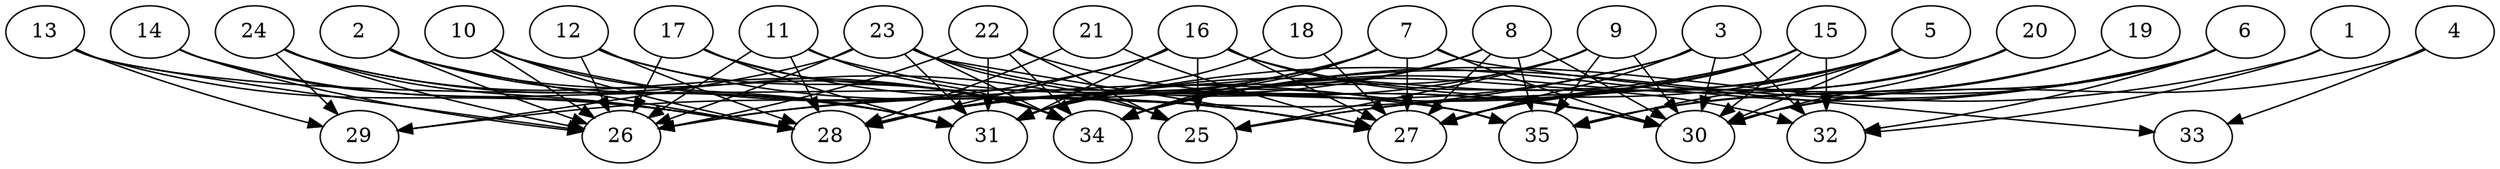 // DAG automatically generated by daggen at Thu Oct  3 14:05:37 2019
// ./daggen --dot -n 35 --ccr 0.5 --fat 0.9 --regular 0.9 --density 0.7 --mindata 5242880 --maxdata 52428800 
digraph G {
  1 [size="96387072", alpha="0.07", expect_size="48193536"] 
  1 -> 32 [size ="48193536"]
  1 -> 34 [size ="48193536"]
  2 [size="75685888", alpha="0.01", expect_size="37842944"] 
  2 -> 26 [size ="37842944"]
  2 -> 28 [size ="37842944"]
  2 -> 31 [size ="37842944"]
  2 -> 34 [size ="37842944"]
  3 [size="101900288", alpha="0.02", expect_size="50950144"] 
  3 -> 26 [size ="50950144"]
  3 -> 27 [size ="50950144"]
  3 -> 28 [size ="50950144"]
  3 -> 30 [size ="50950144"]
  3 -> 32 [size ="50950144"]
  4 [size="16195584", alpha="0.11", expect_size="8097792"] 
  4 -> 30 [size ="8097792"]
  4 -> 33 [size ="8097792"]
  5 [size="13989888", alpha="0.12", expect_size="6994944"] 
  5 -> 25 [size ="6994944"]
  5 -> 27 [size ="6994944"]
  5 -> 30 [size ="6994944"]
  5 -> 34 [size ="6994944"]
  5 -> 35 [size ="6994944"]
  6 [size="88797184", alpha="0.13", expect_size="44398592"] 
  6 -> 30 [size ="44398592"]
  6 -> 31 [size ="44398592"]
  6 -> 32 [size ="44398592"]
  6 -> 34 [size ="44398592"]
  6 -> 35 [size ="44398592"]
  7 [size="87785472", alpha="0.02", expect_size="43892736"] 
  7 -> 26 [size ="43892736"]
  7 -> 27 [size ="43892736"]
  7 -> 28 [size ="43892736"]
  7 -> 30 [size ="43892736"]
  7 -> 31 [size ="43892736"]
  7 -> 33 [size ="43892736"]
  7 -> 34 [size ="43892736"]
  8 [size="36820992", alpha="0.14", expect_size="18410496"] 
  8 -> 27 [size ="18410496"]
  8 -> 28 [size ="18410496"]
  8 -> 30 [size ="18410496"]
  8 -> 31 [size ="18410496"]
  8 -> 34 [size ="18410496"]
  8 -> 35 [size ="18410496"]
  9 [size="58710016", alpha="0.15", expect_size="29355008"] 
  9 -> 25 [size ="29355008"]
  9 -> 28 [size ="29355008"]
  9 -> 30 [size ="29355008"]
  9 -> 34 [size ="29355008"]
  9 -> 35 [size ="29355008"]
  10 [size="51970048", alpha="0.06", expect_size="25985024"] 
  10 -> 26 [size ="25985024"]
  10 -> 28 [size ="25985024"]
  10 -> 31 [size ="25985024"]
  10 -> 35 [size ="25985024"]
  11 [size="83376128", alpha="0.08", expect_size="41688064"] 
  11 -> 26 [size ="41688064"]
  11 -> 28 [size ="41688064"]
  11 -> 34 [size ="41688064"]
  11 -> 35 [size ="41688064"]
  12 [size="21194752", alpha="0.02", expect_size="10597376"] 
  12 -> 26 [size ="10597376"]
  12 -> 27 [size ="10597376"]
  12 -> 28 [size ="10597376"]
  12 -> 34 [size ="10597376"]
  13 [size="27488256", alpha="0.18", expect_size="13744128"] 
  13 -> 26 [size ="13744128"]
  13 -> 28 [size ="13744128"]
  13 -> 29 [size ="13744128"]
  13 -> 35 [size ="13744128"]
  14 [size="38000640", alpha="0.09", expect_size="19000320"] 
  14 -> 26 [size ="19000320"]
  14 -> 28 [size ="19000320"]
  14 -> 31 [size ="19000320"]
  15 [size="91365376", alpha="0.00", expect_size="45682688"] 
  15 -> 25 [size ="45682688"]
  15 -> 27 [size ="45682688"]
  15 -> 28 [size ="45682688"]
  15 -> 30 [size ="45682688"]
  15 -> 31 [size ="45682688"]
  15 -> 32 [size ="45682688"]
  16 [size="55736320", alpha="0.01", expect_size="27868160"] 
  16 -> 25 [size ="27868160"]
  16 -> 27 [size ="27868160"]
  16 -> 28 [size ="27868160"]
  16 -> 29 [size ="27868160"]
  16 -> 30 [size ="27868160"]
  16 -> 31 [size ="27868160"]
  16 -> 32 [size ="27868160"]
  17 [size="20725760", alpha="0.01", expect_size="10362880"] 
  17 -> 26 [size ="10362880"]
  17 -> 27 [size ="10362880"]
  17 -> 31 [size ="10362880"]
  17 -> 34 [size ="10362880"]
  18 [size="28430336", alpha="0.05", expect_size="14215168"] 
  18 -> 27 [size ="14215168"]
  18 -> 31 [size ="14215168"]
  19 [size="94001152", alpha="0.09", expect_size="47000576"] 
  19 -> 27 [size ="47000576"]
  19 -> 35 [size ="47000576"]
  20 [size="68380672", alpha="0.07", expect_size="34190336"] 
  20 -> 27 [size ="34190336"]
  20 -> 30 [size ="34190336"]
  20 -> 34 [size ="34190336"]
  21 [size="98959360", alpha="0.02", expect_size="49479680"] 
  21 -> 27 [size ="49479680"]
  21 -> 28 [size ="49479680"]
  22 [size="40998912", alpha="0.12", expect_size="20499456"] 
  22 -> 25 [size ="20499456"]
  22 -> 26 [size ="20499456"]
  22 -> 30 [size ="20499456"]
  22 -> 31 [size ="20499456"]
  22 -> 34 [size ="20499456"]
  23 [size="48769024", alpha="0.01", expect_size="24384512"] 
  23 -> 25 [size ="24384512"]
  23 -> 26 [size ="24384512"]
  23 -> 27 [size ="24384512"]
  23 -> 29 [size ="24384512"]
  23 -> 30 [size ="24384512"]
  23 -> 31 [size ="24384512"]
  23 -> 34 [size ="24384512"]
  24 [size="39622656", alpha="0.11", expect_size="19811328"] 
  24 -> 25 [size ="19811328"]
  24 -> 26 [size ="19811328"]
  24 -> 28 [size ="19811328"]
  24 -> 29 [size ="19811328"]
  24 -> 34 [size ="19811328"]
  25 [size="79761408", alpha="0.01", expect_size="39880704"] 
  26 [size="80758784", alpha="0.09", expect_size="40379392"] 
  27 [size="85661696", alpha="0.12", expect_size="42830848"] 
  28 [size="88903680", alpha="0.02", expect_size="44451840"] 
  29 [size="18235392", alpha="0.01", expect_size="9117696"] 
  30 [size="62044160", alpha="0.10", expect_size="31022080"] 
  31 [size="93663232", alpha="0.13", expect_size="46831616"] 
  32 [size="104624128", alpha="0.20", expect_size="52312064"] 
  33 [size="65757184", alpha="0.09", expect_size="32878592"] 
  34 [size="68476928", alpha="0.05", expect_size="34238464"] 
  35 [size="24123392", alpha="0.17", expect_size="12061696"] 
}
